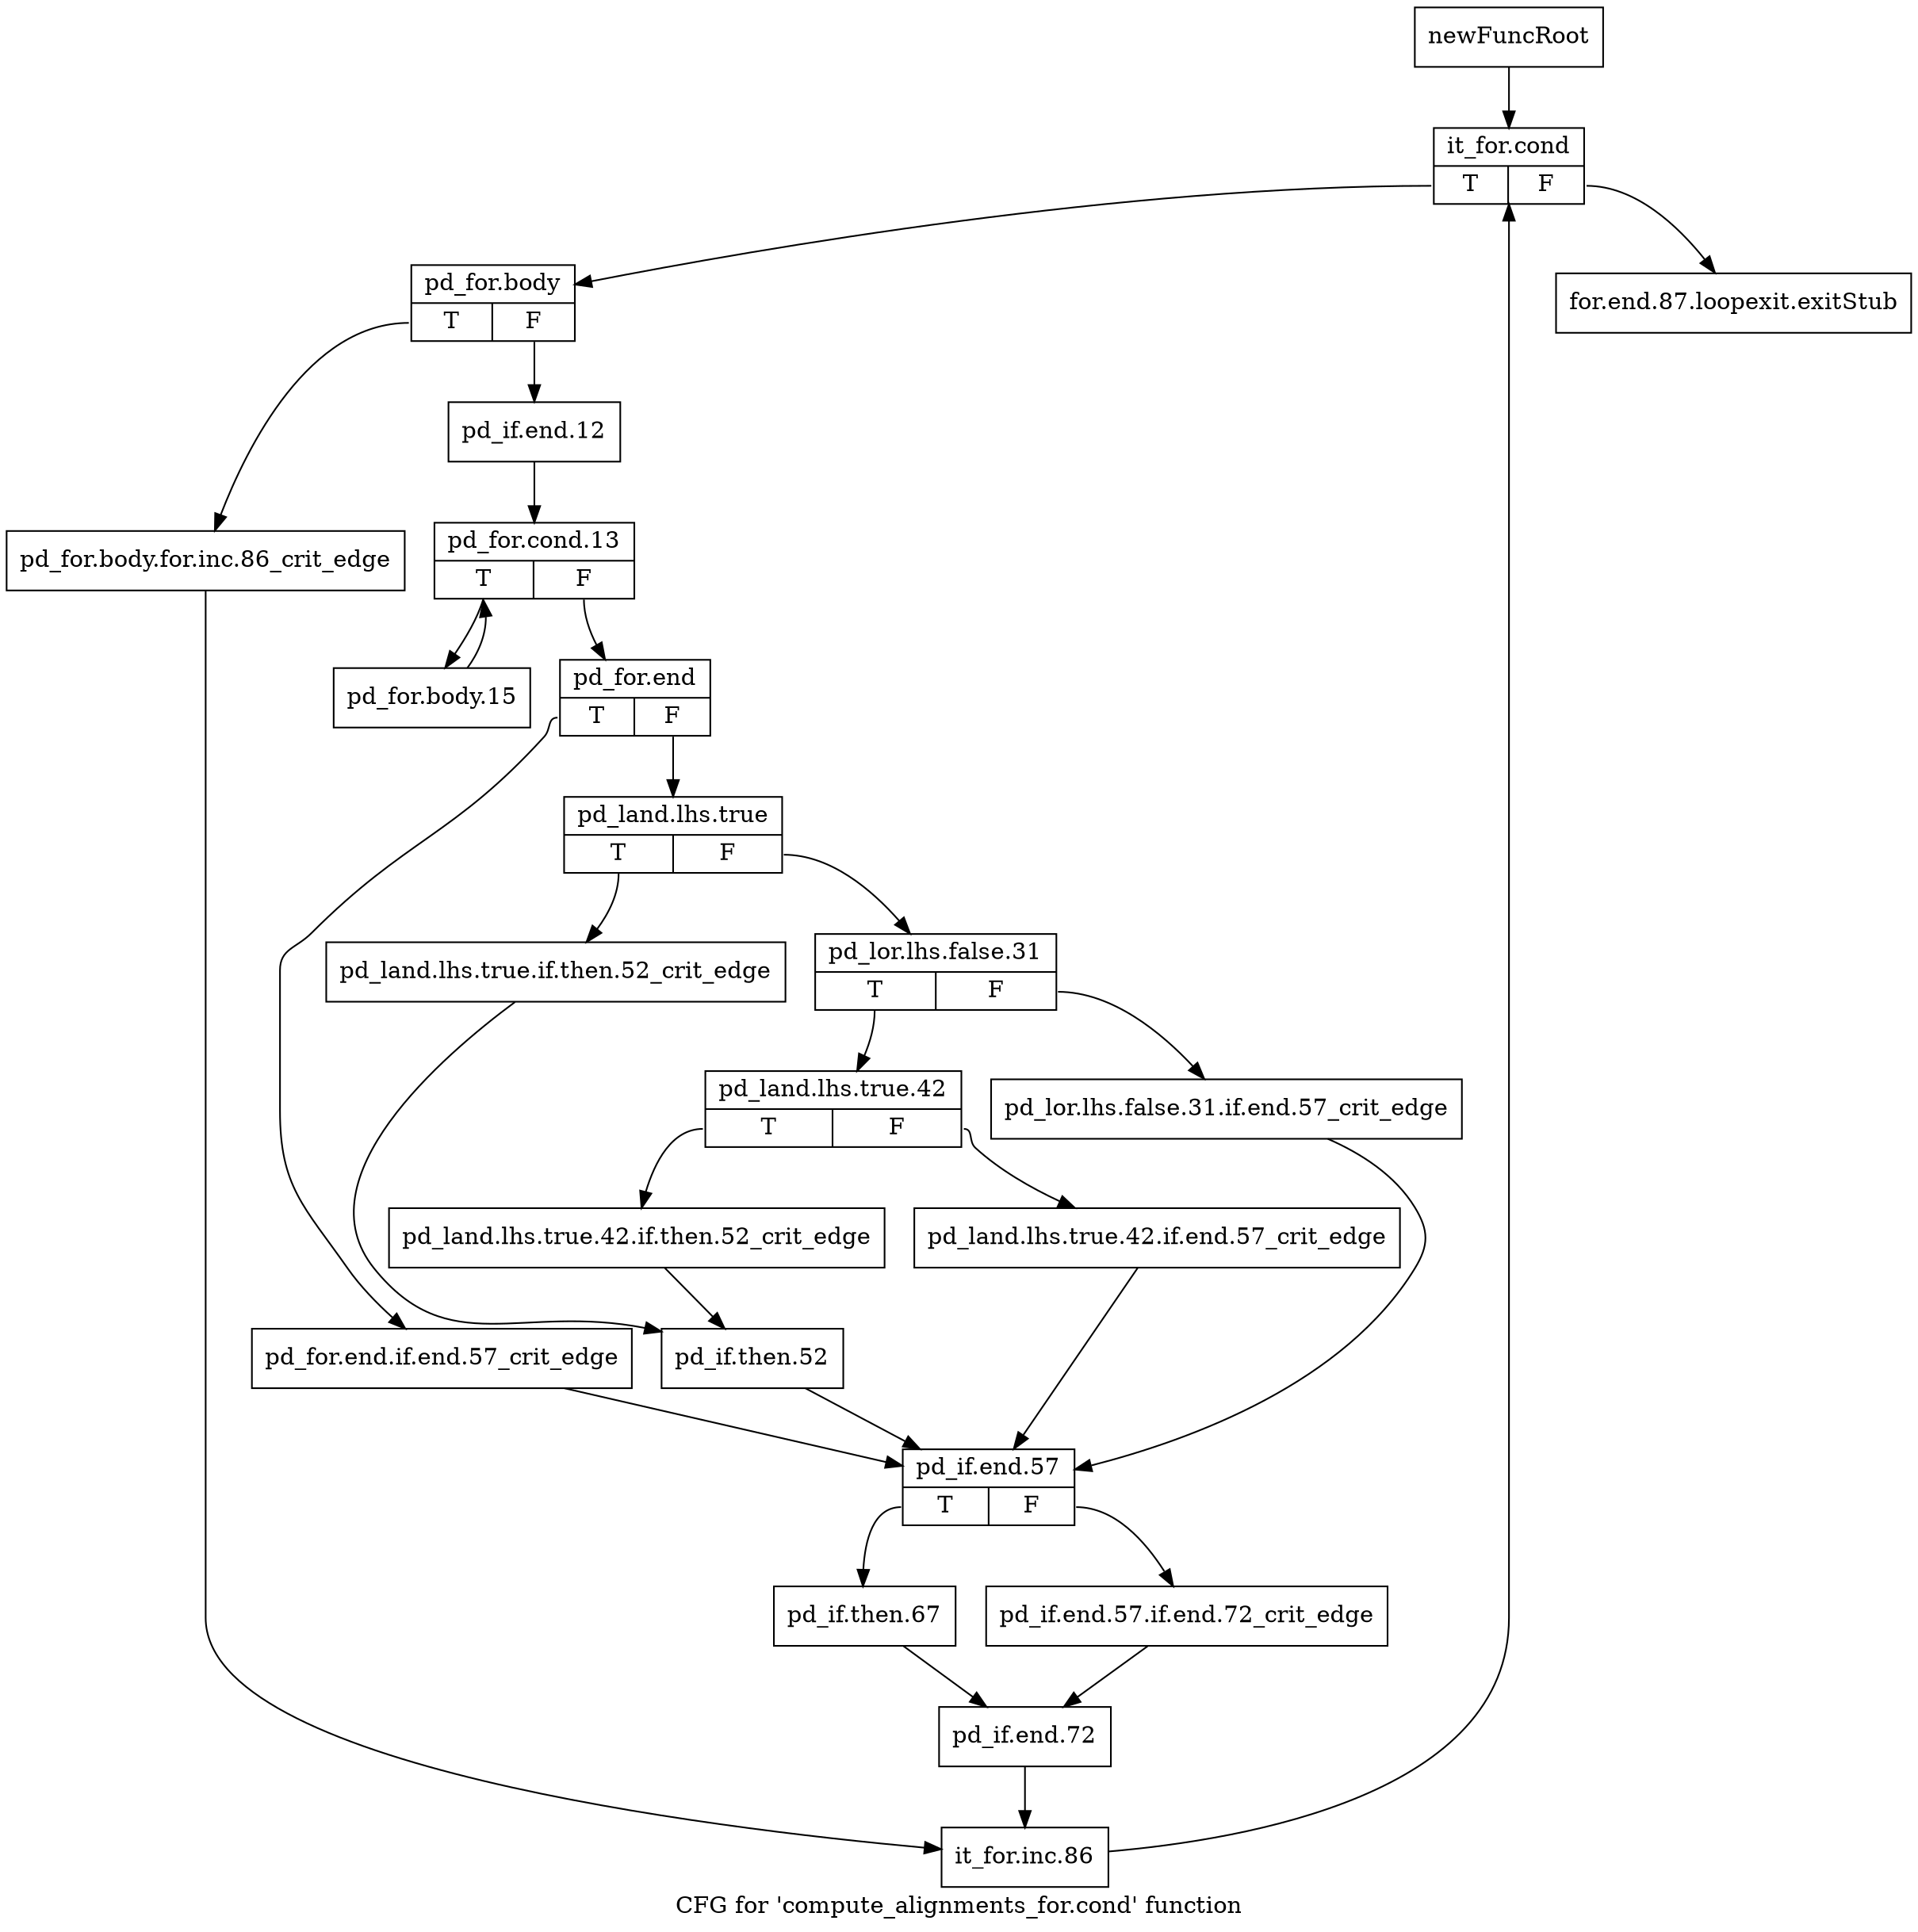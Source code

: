 digraph "CFG for 'compute_alignments_for.cond' function" {
	label="CFG for 'compute_alignments_for.cond' function";

	Node0xae003e0 [shape=record,label="{newFuncRoot}"];
	Node0xae003e0 -> Node0xae00480;
	Node0xae00430 [shape=record,label="{for.end.87.loopexit.exitStub}"];
	Node0xae00480 [shape=record,label="{it_for.cond|{<s0>T|<s1>F}}"];
	Node0xae00480:s0 -> Node0xae004d0;
	Node0xae00480:s1 -> Node0xae00430;
	Node0xae004d0 [shape=record,label="{pd_for.body|{<s0>T|<s1>F}}"];
	Node0xae004d0:s0 -> Node0xae00a70;
	Node0xae004d0:s1 -> Node0xae00520;
	Node0xae00520 [shape=record,label="{pd_if.end.12}"];
	Node0xae00520 -> Node0xae00570;
	Node0xae00570 [shape=record,label="{pd_for.cond.13|{<s0>T|<s1>F}}"];
	Node0xae00570:s0 -> Node0xae00a20;
	Node0xae00570:s1 -> Node0xae005c0;
	Node0xae005c0 [shape=record,label="{pd_for.end|{<s0>T|<s1>F}}"];
	Node0xae005c0:s0 -> Node0xae00890;
	Node0xae005c0:s1 -> Node0xae00610;
	Node0xae00610 [shape=record,label="{pd_land.lhs.true|{<s0>T|<s1>F}}"];
	Node0xae00610:s0 -> Node0xae007f0;
	Node0xae00610:s1 -> Node0xae00660;
	Node0xae00660 [shape=record,label="{pd_lor.lhs.false.31|{<s0>T|<s1>F}}"];
	Node0xae00660:s0 -> Node0xae00700;
	Node0xae00660:s1 -> Node0xae006b0;
	Node0xae006b0 [shape=record,label="{pd_lor.lhs.false.31.if.end.57_crit_edge}"];
	Node0xae006b0 -> Node0xae008e0;
	Node0xae00700 [shape=record,label="{pd_land.lhs.true.42|{<s0>T|<s1>F}}"];
	Node0xae00700:s0 -> Node0xae007a0;
	Node0xae00700:s1 -> Node0xae00750;
	Node0xae00750 [shape=record,label="{pd_land.lhs.true.42.if.end.57_crit_edge}"];
	Node0xae00750 -> Node0xae008e0;
	Node0xae007a0 [shape=record,label="{pd_land.lhs.true.42.if.then.52_crit_edge}"];
	Node0xae007a0 -> Node0xae00840;
	Node0xae007f0 [shape=record,label="{pd_land.lhs.true.if.then.52_crit_edge}"];
	Node0xae007f0 -> Node0xae00840;
	Node0xae00840 [shape=record,label="{pd_if.then.52}"];
	Node0xae00840 -> Node0xae008e0;
	Node0xae00890 [shape=record,label="{pd_for.end.if.end.57_crit_edge}"];
	Node0xae00890 -> Node0xae008e0;
	Node0xae008e0 [shape=record,label="{pd_if.end.57|{<s0>T|<s1>F}}"];
	Node0xae008e0:s0 -> Node0xae00980;
	Node0xae008e0:s1 -> Node0xae00930;
	Node0xae00930 [shape=record,label="{pd_if.end.57.if.end.72_crit_edge}"];
	Node0xae00930 -> Node0xae009d0;
	Node0xae00980 [shape=record,label="{pd_if.then.67}"];
	Node0xae00980 -> Node0xae009d0;
	Node0xae009d0 [shape=record,label="{pd_if.end.72}"];
	Node0xae009d0 -> Node0xae00ac0;
	Node0xae00a20 [shape=record,label="{pd_for.body.15}"];
	Node0xae00a20 -> Node0xae00570;
	Node0xae00a70 [shape=record,label="{pd_for.body.for.inc.86_crit_edge}"];
	Node0xae00a70 -> Node0xae00ac0;
	Node0xae00ac0 [shape=record,label="{it_for.inc.86}"];
	Node0xae00ac0 -> Node0xae00480;
}
